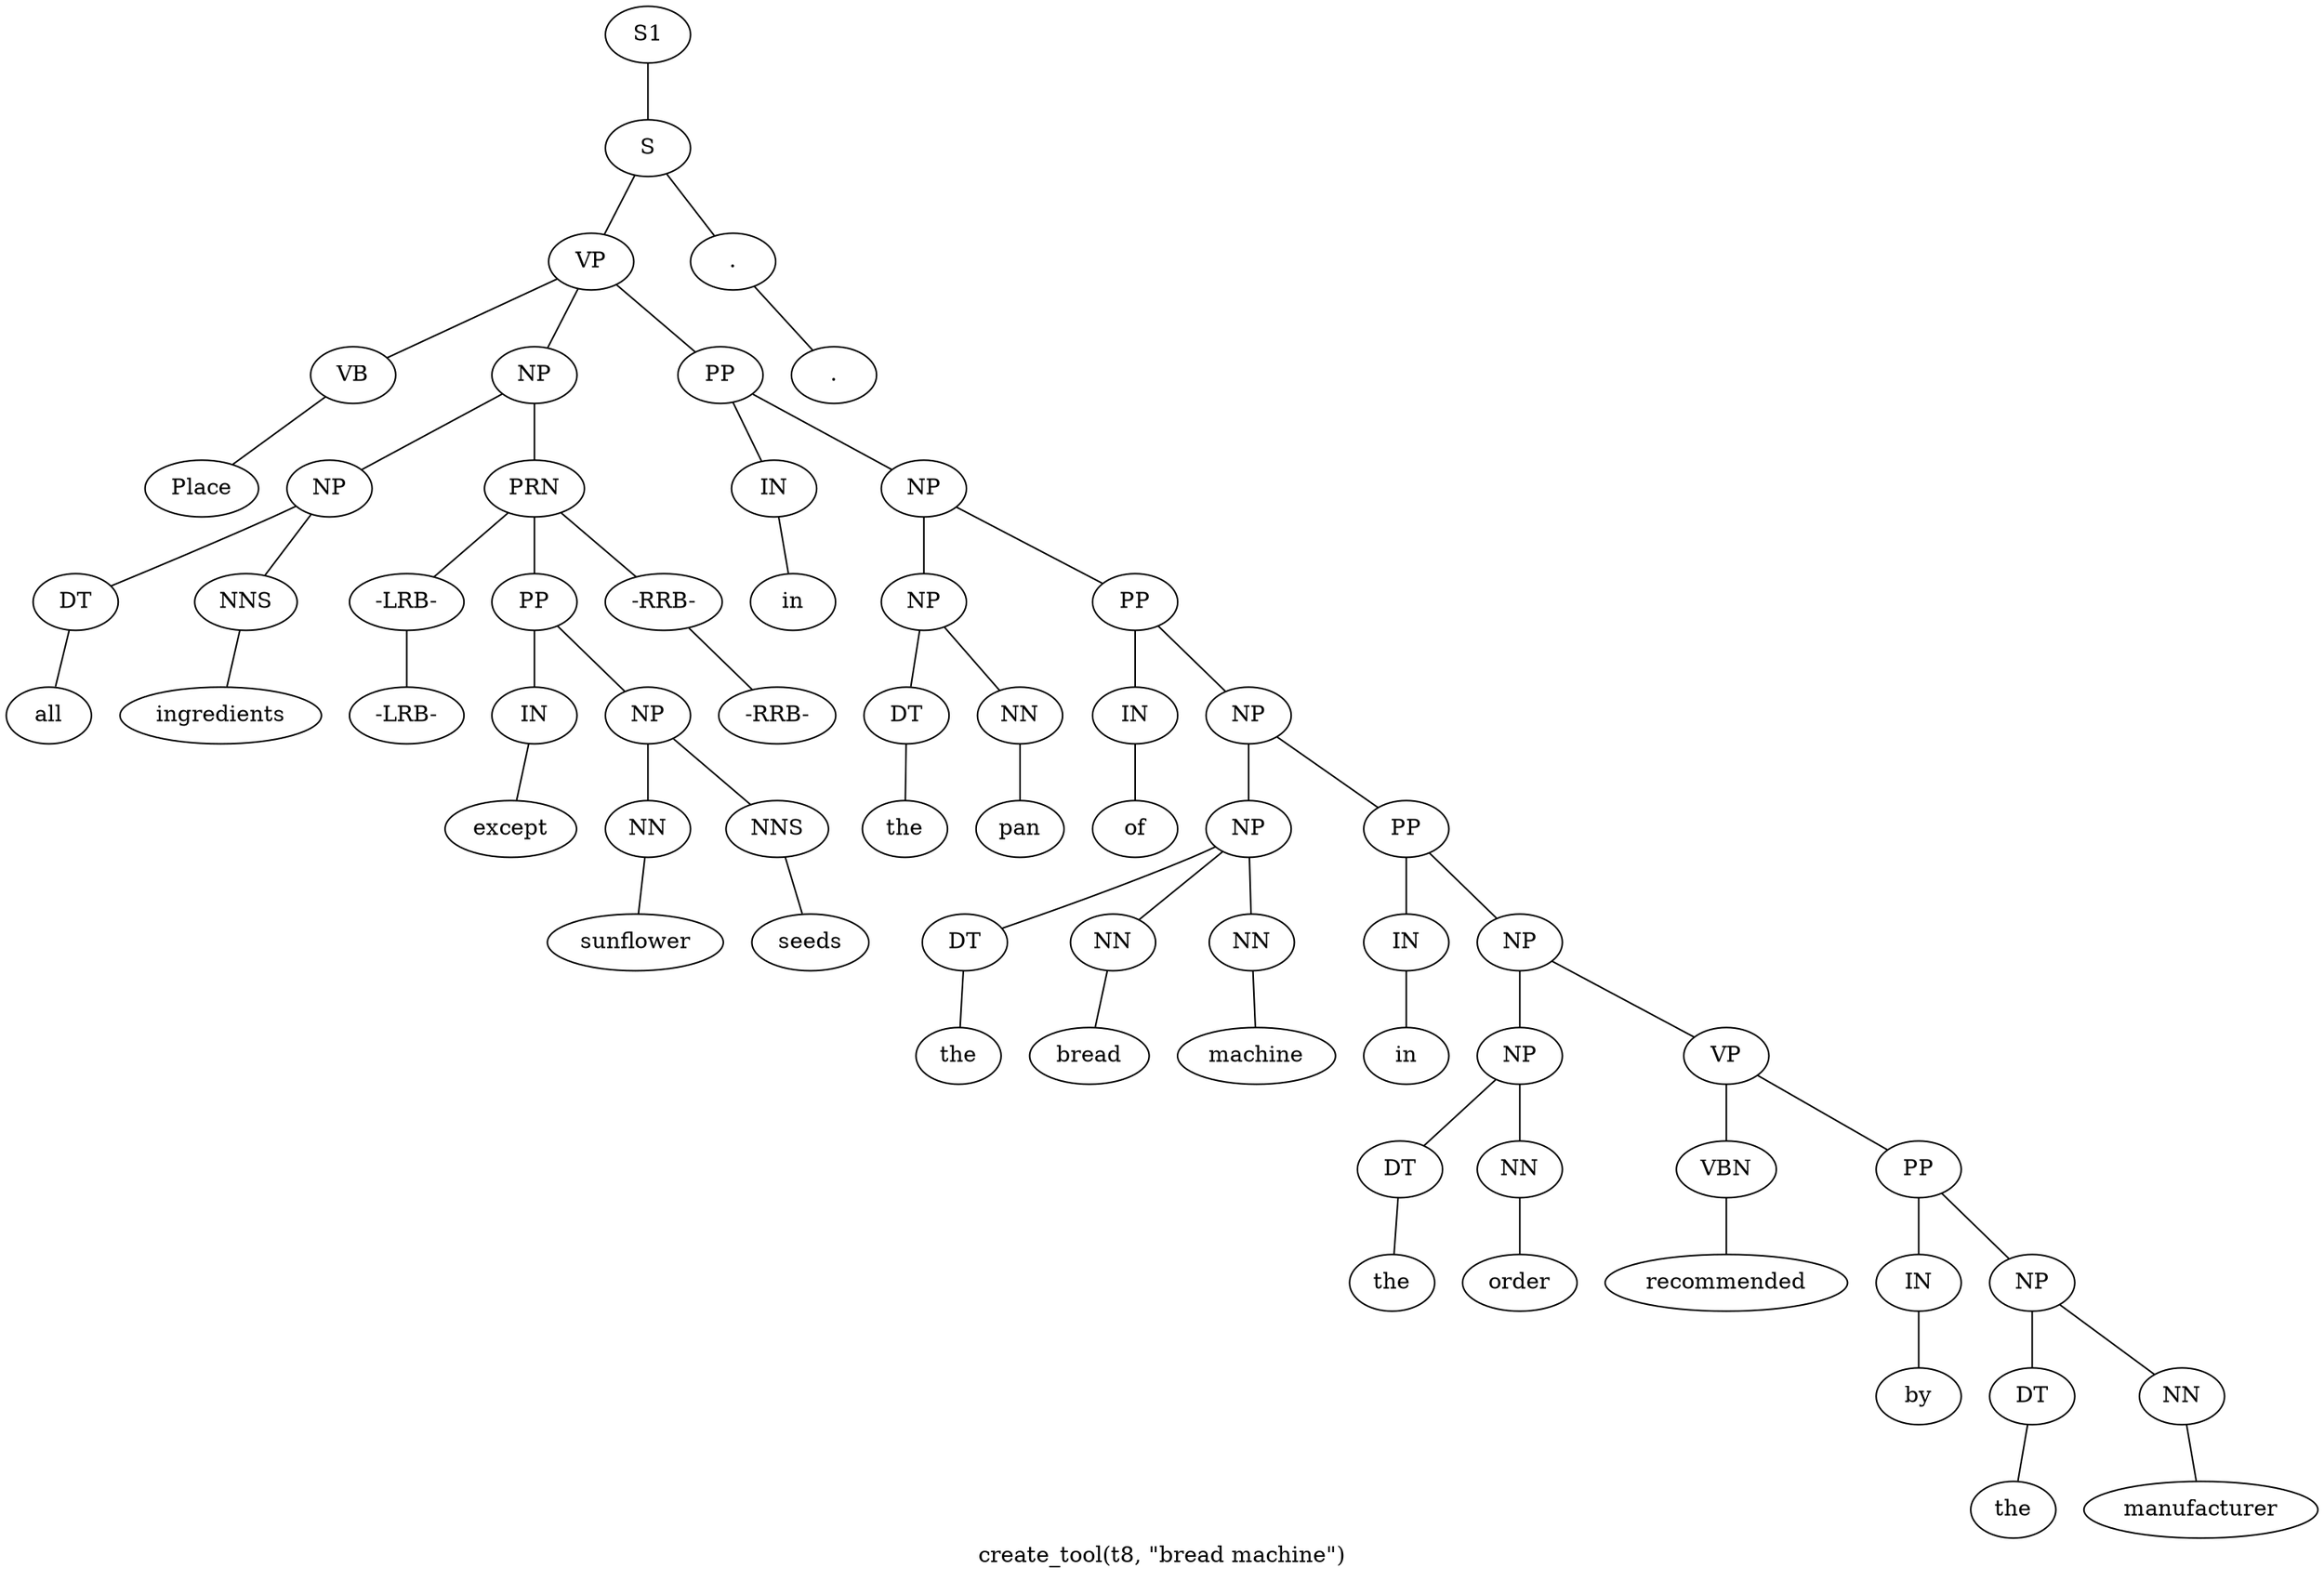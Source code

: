 graph SyntaxGraph {
	label = "create_tool(t8, \"bread machine\")";
	Node0 [label="S1"];
	Node1 [label="S"];
	Node2 [label="VP"];
	Node3 [label="VB"];
	Node4 [label="Place"];
	Node5 [label="NP"];
	Node6 [label="NP"];
	Node7 [label="DT"];
	Node8 [label="all"];
	Node9 [label="NNS"];
	Node10 [label="ingredients"];
	Node11 [label="PRN"];
	Node12 [label="-LRB-"];
	Node13 [label="-LRB-"];
	Node14 [label="PP"];
	Node15 [label="IN"];
	Node16 [label="except"];
	Node17 [label="NP"];
	Node18 [label="NN"];
	Node19 [label="sunflower"];
	Node20 [label="NNS"];
	Node21 [label="seeds"];
	Node22 [label="-RRB-"];
	Node23 [label="-RRB-"];
	Node24 [label="PP"];
	Node25 [label="IN"];
	Node26 [label="in"];
	Node27 [label="NP"];
	Node28 [label="NP"];
	Node29 [label="DT"];
	Node30 [label="the"];
	Node31 [label="NN"];
	Node32 [label="pan"];
	Node33 [label="PP"];
	Node34 [label="IN"];
	Node35 [label="of"];
	Node36 [label="NP"];
	Node37 [label="NP"];
	Node38 [label="DT"];
	Node39 [label="the"];
	Node40 [label="NN"];
	Node41 [label="bread"];
	Node42 [label="NN"];
	Node43 [label="machine"];
	Node44 [label="PP"];
	Node45 [label="IN"];
	Node46 [label="in"];
	Node47 [label="NP"];
	Node48 [label="NP"];
	Node49 [label="DT"];
	Node50 [label="the"];
	Node51 [label="NN"];
	Node52 [label="order"];
	Node53 [label="VP"];
	Node54 [label="VBN"];
	Node55 [label="recommended"];
	Node56 [label="PP"];
	Node57 [label="IN"];
	Node58 [label="by"];
	Node59 [label="NP"];
	Node60 [label="DT"];
	Node61 [label="the"];
	Node62 [label="NN"];
	Node63 [label="manufacturer"];
	Node64 [label="."];
	Node65 [label="."];

	Node0 -- Node1;
	Node1 -- Node2;
	Node1 -- Node64;
	Node2 -- Node3;
	Node2 -- Node5;
	Node2 -- Node24;
	Node3 -- Node4;
	Node5 -- Node6;
	Node5 -- Node11;
	Node6 -- Node7;
	Node6 -- Node9;
	Node7 -- Node8;
	Node9 -- Node10;
	Node11 -- Node12;
	Node11 -- Node14;
	Node11 -- Node22;
	Node12 -- Node13;
	Node14 -- Node15;
	Node14 -- Node17;
	Node15 -- Node16;
	Node17 -- Node18;
	Node17 -- Node20;
	Node18 -- Node19;
	Node20 -- Node21;
	Node22 -- Node23;
	Node24 -- Node25;
	Node24 -- Node27;
	Node25 -- Node26;
	Node27 -- Node28;
	Node27 -- Node33;
	Node28 -- Node29;
	Node28 -- Node31;
	Node29 -- Node30;
	Node31 -- Node32;
	Node33 -- Node34;
	Node33 -- Node36;
	Node34 -- Node35;
	Node36 -- Node37;
	Node36 -- Node44;
	Node37 -- Node38;
	Node37 -- Node40;
	Node37 -- Node42;
	Node38 -- Node39;
	Node40 -- Node41;
	Node42 -- Node43;
	Node44 -- Node45;
	Node44 -- Node47;
	Node45 -- Node46;
	Node47 -- Node48;
	Node47 -- Node53;
	Node48 -- Node49;
	Node48 -- Node51;
	Node49 -- Node50;
	Node51 -- Node52;
	Node53 -- Node54;
	Node53 -- Node56;
	Node54 -- Node55;
	Node56 -- Node57;
	Node56 -- Node59;
	Node57 -- Node58;
	Node59 -- Node60;
	Node59 -- Node62;
	Node60 -- Node61;
	Node62 -- Node63;
	Node64 -- Node65;
}